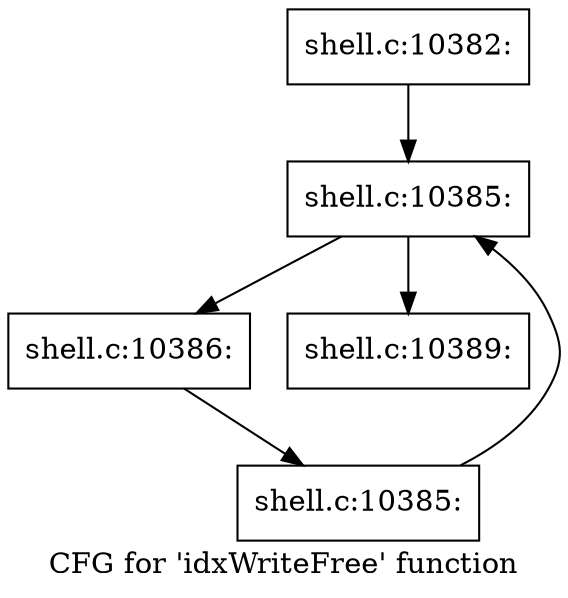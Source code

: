 digraph "CFG for 'idxWriteFree' function" {
	label="CFG for 'idxWriteFree' function";

	Node0x560276d01e90 [shape=record,label="{shell.c:10382:}"];
	Node0x560276d01e90 -> Node0x560276d04270;
	Node0x560276d04270 [shape=record,label="{shell.c:10385:}"];
	Node0x560276d04270 -> Node0x560276d04380;
	Node0x560276d04270 -> Node0x560276d03660;
	Node0x560276d04380 [shape=record,label="{shell.c:10386:}"];
	Node0x560276d04380 -> Node0x560276d042f0;
	Node0x560276d042f0 [shape=record,label="{shell.c:10385:}"];
	Node0x560276d042f0 -> Node0x560276d04270;
	Node0x560276d03660 [shape=record,label="{shell.c:10389:}"];
}
